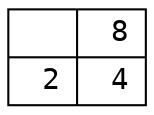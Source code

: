 digraph {
  node [fontname="Courier"];
  rankdir=LR;
  s0_3_1_2 [shape=record, label="{&nbsp;&nbsp;|&nbsp;8}|{&nbsp;2|&nbsp;4}"];
}
